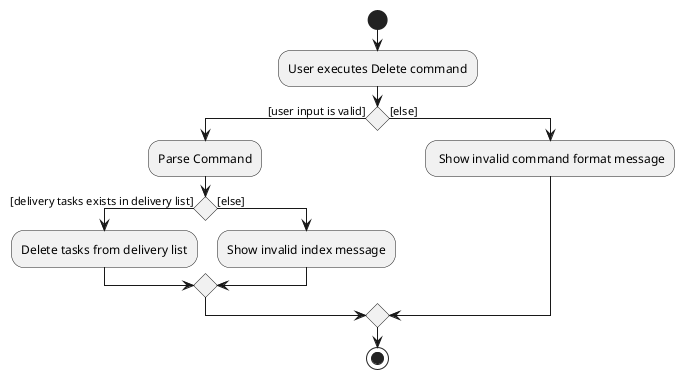 @startuml
start
:User executes Delete command;

'Since the beta syntax does not support placing the condition outside the
'diamond we place it as the true branch instead.

if () then ([user input is valid])
    :Parse Command;
    if () then ([delivery tasks exists in delivery list])
        :Delete tasks from delivery list;
    else ([else])
        :Show invalid index message;
    endif
else ([else])
    : Show invalid command format message;
endif
stop
@enduml

